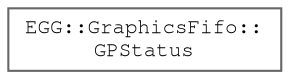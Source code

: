 digraph "Graphical Class Hierarchy"
{
 // LATEX_PDF_SIZE
  bgcolor="transparent";
  edge [fontname=FreeMono,fontsize=10,labelfontname=FreeMono,labelfontsize=10];
  node [fontname=FreeMono,fontsize=10,shape=box,height=0.2,width=0.4];
  rankdir="LR";
  Node0 [label="EGG::GraphicsFifo::\lGPStatus",height=0.2,width=0.4,color="grey40", fillcolor="white", style="filled",URL="$class_e_g_g_1_1_graphics_fifo.html#struct_e_g_g_1_1_graphics_fifo_1_1_g_p_status",tooltip="Holds the state of the Graphics Processor at any given moment."];
}
